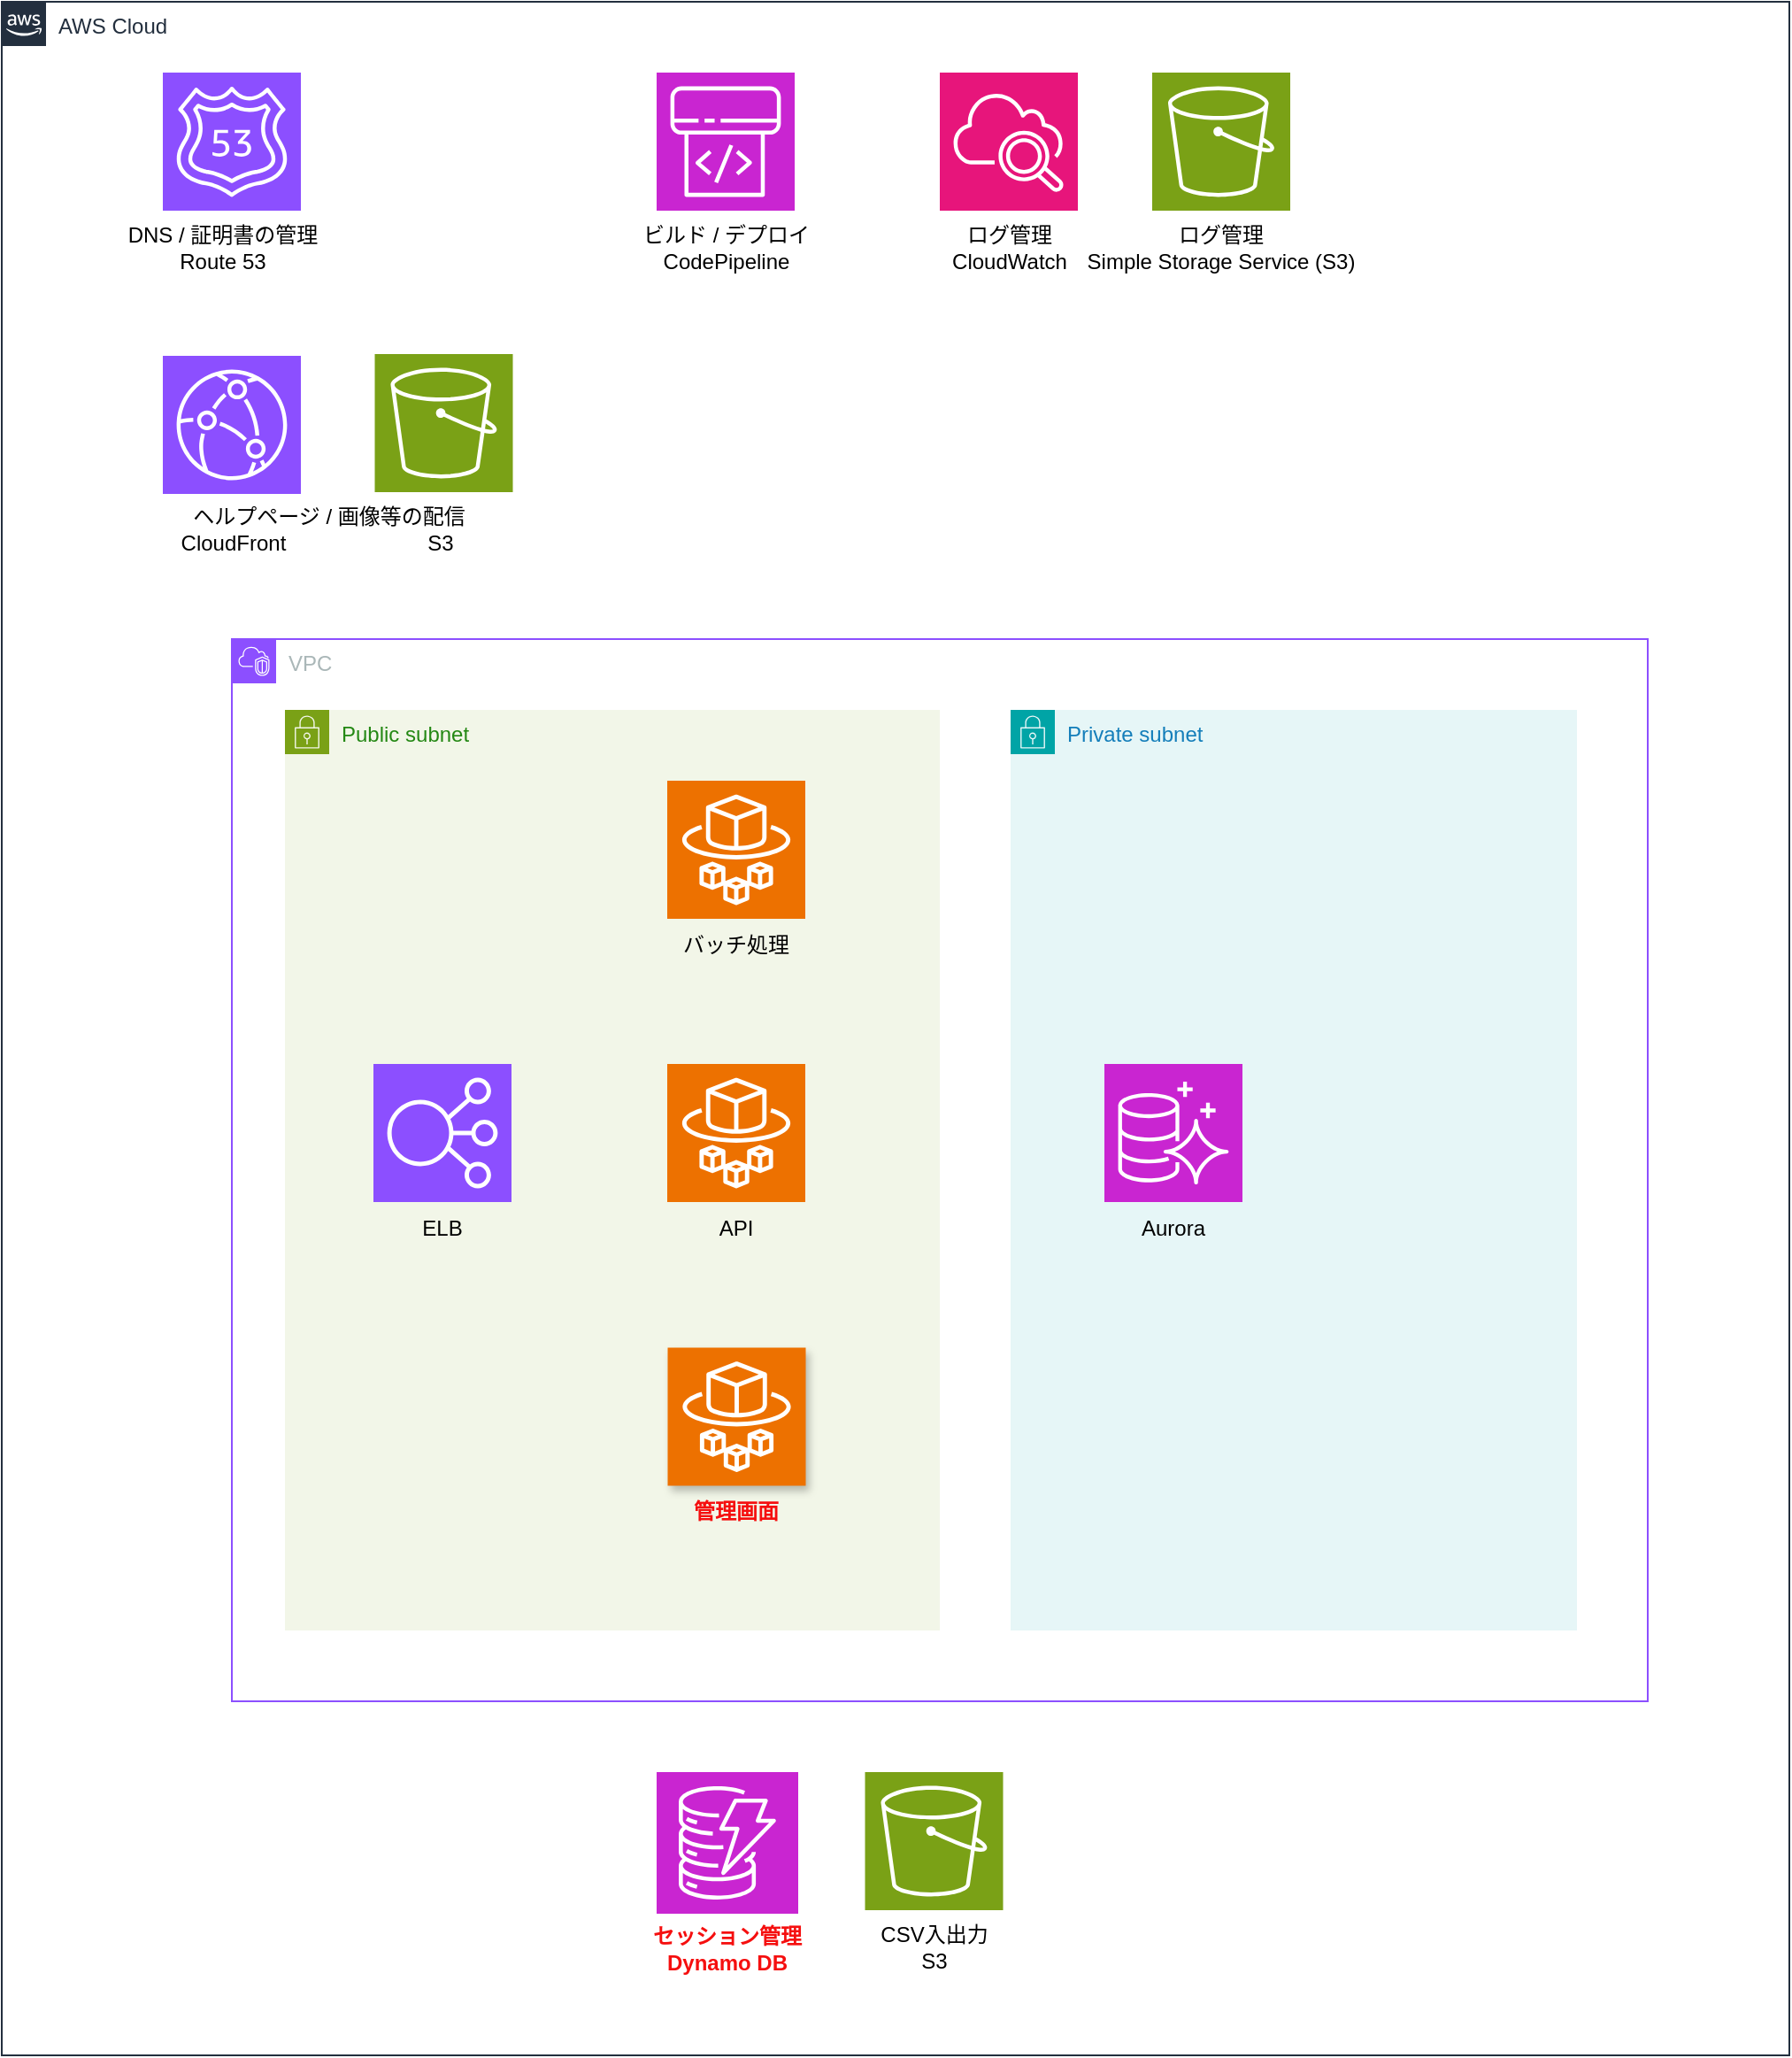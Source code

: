<mxfile version="24.0.7" type="github">
  <diagram name="ページ1" id="Oi9slwg6Us3ZP47cyHEc">
    <mxGraphModel dx="2150" dy="1946" grid="1" gridSize="10" guides="1" tooltips="1" connect="1" arrows="1" fold="1" page="1" pageScale="1" pageWidth="827" pageHeight="1169" math="0" shadow="0">
      <root>
        <mxCell id="0" />
        <mxCell id="1" parent="0" />
        <mxCell id="jqQTEuOriUqX5UfLK2Gr-1" value="Public subnet" style="points=[[0,0],[0.25,0],[0.5,0],[0.75,0],[1,0],[1,0.25],[1,0.5],[1,0.75],[1,1],[0.75,1],[0.5,1],[0.25,1],[0,1],[0,0.75],[0,0.5],[0,0.25]];outlineConnect=0;gradientColor=none;html=1;whiteSpace=wrap;fontSize=12;fontStyle=0;container=1;pointerEvents=0;collapsible=0;recursiveResize=0;shape=mxgraph.aws4.group;grIcon=mxgraph.aws4.group_security_group;grStroke=0;strokeColor=#7AA116;fillColor=#F2F6E8;verticalAlign=top;align=left;spacingLeft=30;fontColor=#248814;dashed=0;" vertex="1" parent="1">
          <mxGeometry x="-50" y="200" width="370" height="520" as="geometry" />
        </mxCell>
        <mxCell id="jqQTEuOriUqX5UfLK2Gr-7" value="" style="sketch=0;points=[[0,0,0],[0.25,0,0],[0.5,0,0],[0.75,0,0],[1,0,0],[0,1,0],[0.25,1,0],[0.5,1,0],[0.75,1,0],[1,1,0],[0,0.25,0],[0,0.5,0],[0,0.75,0],[1,0.25,0],[1,0.5,0],[1,0.75,0]];outlineConnect=0;fontColor=#232F3E;fillColor=#ED7100;strokeColor=#ffffff;dashed=0;verticalLabelPosition=bottom;verticalAlign=top;align=center;html=1;fontSize=12;fontStyle=0;aspect=fixed;shape=mxgraph.aws4.resourceIcon;resIcon=mxgraph.aws4.fargate;" vertex="1" parent="jqQTEuOriUqX5UfLK2Gr-1">
          <mxGeometry x="216" y="40" width="78" height="78" as="geometry" />
        </mxCell>
        <mxCell id="jqQTEuOriUqX5UfLK2Gr-8" value="" style="sketch=0;points=[[0,0,0],[0.25,0,0],[0.5,0,0],[0.75,0,0],[1,0,0],[0,1,0],[0.25,1,0],[0.5,1,0],[0.75,1,0],[1,1,0],[0,0.25,0],[0,0.5,0],[0,0.75,0],[1,0.25,0],[1,0.5,0],[1,0.75,0]];outlineConnect=0;fontColor=#232F3E;fillColor=#ED7100;strokeColor=#ffffff;dashed=0;verticalLabelPosition=bottom;verticalAlign=top;align=center;html=1;fontSize=12;fontStyle=0;aspect=fixed;shape=mxgraph.aws4.resourceIcon;resIcon=mxgraph.aws4.fargate;" vertex="1" parent="jqQTEuOriUqX5UfLK2Gr-1">
          <mxGeometry x="216" y="200" width="78" height="78" as="geometry" />
        </mxCell>
        <mxCell id="jqQTEuOriUqX5UfLK2Gr-9" value="" style="sketch=0;points=[[0,0,0],[0.25,0,0],[0.5,0,0],[0.75,0,0],[1,0,0],[0,1,0],[0.25,1,0],[0.5,1,0],[0.75,1,0],[1,1,0],[0,0.25,0],[0,0.5,0],[0,0.75,0],[1,0.25,0],[1,0.5,0],[1,0.75,0]];outlineConnect=0;fontColor=#232F3E;fillColor=#ED7100;strokeColor=#ffffff;dashed=0;verticalLabelPosition=bottom;verticalAlign=top;align=center;html=1;fontSize=12;fontStyle=0;aspect=fixed;shape=mxgraph.aws4.resourceIcon;resIcon=mxgraph.aws4.fargate;shadow=1;perimeterSpacing=1;strokeWidth=0;" vertex="1" parent="jqQTEuOriUqX5UfLK2Gr-1">
          <mxGeometry x="216" y="360" width="78" height="78" as="geometry" />
        </mxCell>
        <mxCell id="jqQTEuOriUqX5UfLK2Gr-10" value="バッチ処理" style="text;strokeColor=none;align=center;fillColor=none;html=1;verticalAlign=middle;whiteSpace=wrap;rounded=0;" vertex="1" parent="jqQTEuOriUqX5UfLK2Gr-1">
          <mxGeometry x="210" y="118" width="90" height="30" as="geometry" />
        </mxCell>
        <mxCell id="jqQTEuOriUqX5UfLK2Gr-11" value="API" style="text;strokeColor=none;align=center;fillColor=none;html=1;verticalAlign=middle;whiteSpace=wrap;rounded=0;" vertex="1" parent="jqQTEuOriUqX5UfLK2Gr-1">
          <mxGeometry x="210" y="278" width="90" height="30" as="geometry" />
        </mxCell>
        <mxCell id="jqQTEuOriUqX5UfLK2Gr-12" value="管理画面" style="text;strokeColor=none;align=center;fillColor=none;html=1;verticalAlign=middle;whiteSpace=wrap;rounded=0;fontColor=#f50f0f;fontStyle=1" vertex="1" parent="jqQTEuOriUqX5UfLK2Gr-1">
          <mxGeometry x="210" y="438" width="90" height="30" as="geometry" />
        </mxCell>
        <mxCell id="jqQTEuOriUqX5UfLK2Gr-34" value="" style="sketch=0;points=[[0,0,0],[0.25,0,0],[0.5,0,0],[0.75,0,0],[1,0,0],[0,1,0],[0.25,1,0],[0.5,1,0],[0.75,1,0],[1,1,0],[0,0.25,0],[0,0.5,0],[0,0.75,0],[1,0.25,0],[1,0.5,0],[1,0.75,0]];outlineConnect=0;fontColor=#232F3E;fillColor=#8C4FFF;strokeColor=#ffffff;dashed=0;verticalLabelPosition=bottom;verticalAlign=top;align=center;html=1;fontSize=12;fontStyle=0;aspect=fixed;shape=mxgraph.aws4.resourceIcon;resIcon=mxgraph.aws4.elastic_load_balancing;" vertex="1" parent="jqQTEuOriUqX5UfLK2Gr-1">
          <mxGeometry x="50" y="200" width="78" height="78" as="geometry" />
        </mxCell>
        <mxCell id="jqQTEuOriUqX5UfLK2Gr-46" value="ELB" style="text;strokeColor=none;align=center;fillColor=none;html=1;verticalAlign=middle;whiteSpace=wrap;rounded=0;" vertex="1" parent="jqQTEuOriUqX5UfLK2Gr-1">
          <mxGeometry x="44" y="278" width="90" height="30" as="geometry" />
        </mxCell>
        <mxCell id="jqQTEuOriUqX5UfLK2Gr-6" value="Private subnet" style="points=[[0,0],[0.25,0],[0.5,0],[0.75,0],[1,0],[1,0.25],[1,0.5],[1,0.75],[1,1],[0.75,1],[0.5,1],[0.25,1],[0,1],[0,0.75],[0,0.5],[0,0.25]];outlineConnect=0;gradientColor=none;html=1;whiteSpace=wrap;fontSize=12;fontStyle=0;container=1;pointerEvents=0;collapsible=0;recursiveResize=0;shape=mxgraph.aws4.group;grIcon=mxgraph.aws4.group_security_group;grStroke=0;strokeColor=#00A4A6;fillColor=#E6F6F7;verticalAlign=top;align=left;spacingLeft=30;fontColor=#147EBA;dashed=0;" vertex="1" parent="1">
          <mxGeometry x="360" y="200" width="320" height="520" as="geometry" />
        </mxCell>
        <mxCell id="jqQTEuOriUqX5UfLK2Gr-13" value="" style="sketch=0;points=[[0,0,0],[0.25,0,0],[0.5,0,0],[0.75,0,0],[1,0,0],[0,1,0],[0.25,1,0],[0.5,1,0],[0.75,1,0],[1,1,0],[0,0.25,0],[0,0.5,0],[0,0.75,0],[1,0.25,0],[1,0.5,0],[1,0.75,0]];outlineConnect=0;fontColor=#232F3E;fillColor=#C925D1;strokeColor=#ffffff;dashed=0;verticalLabelPosition=bottom;verticalAlign=top;align=center;html=1;fontSize=12;fontStyle=0;aspect=fixed;shape=mxgraph.aws4.resourceIcon;resIcon=mxgraph.aws4.aurora;" vertex="1" parent="jqQTEuOriUqX5UfLK2Gr-6">
          <mxGeometry x="53" y="200" width="78" height="78" as="geometry" />
        </mxCell>
        <mxCell id="jqQTEuOriUqX5UfLK2Gr-16" value="Aurora" style="text;strokeColor=none;align=center;fillColor=none;html=1;verticalAlign=middle;whiteSpace=wrap;rounded=0;" vertex="1" parent="jqQTEuOriUqX5UfLK2Gr-6">
          <mxGeometry x="47" y="278" width="90" height="30" as="geometry" />
        </mxCell>
        <mxCell id="jqQTEuOriUqX5UfLK2Gr-17" value="" style="sketch=0;points=[[0,0,0],[0.25,0,0],[0.5,0,0],[0.75,0,0],[1,0,0],[0,1,0],[0.25,1,0],[0.5,1,0],[0.75,1,0],[1,1,0],[0,0.25,0],[0,0.5,0],[0,0.75,0],[1,0.25,0],[1,0.5,0],[1,0.75,0]];outlineConnect=0;fontColor=#232F3E;fillColor=#C925D1;strokeColor=#ffffff;dashed=0;verticalLabelPosition=bottom;verticalAlign=top;align=center;html=1;fontSize=12;fontStyle=0;aspect=fixed;shape=mxgraph.aws4.resourceIcon;resIcon=mxgraph.aws4.dynamodb;" vertex="1" parent="1">
          <mxGeometry x="160" y="800" width="80" height="80" as="geometry" />
        </mxCell>
        <mxCell id="jqQTEuOriUqX5UfLK2Gr-18" value="&lt;div&gt;セッション管理&lt;/div&gt;Dynamo DB" style="text;strokeColor=none;align=center;fillColor=none;html=1;verticalAlign=middle;whiteSpace=wrap;rounded=0;fontColor=#f50f0f;fontStyle=1" vertex="1" parent="1">
          <mxGeometry x="155" y="885" width="90" height="30" as="geometry" />
        </mxCell>
        <mxCell id="jqQTEuOriUqX5UfLK2Gr-19" value="" style="sketch=0;points=[[0,0,0],[0.25,0,0],[0.5,0,0],[0.75,0,0],[1,0,0],[0,1,0],[0.25,1,0],[0.5,1,0],[0.75,1,0],[1,1,0],[0,0.25,0],[0,0.5,0],[0,0.75,0],[1,0.25,0],[1,0.5,0],[1,0.75,0]];outlineConnect=0;fontColor=#232F3E;fillColor=#C925D1;strokeColor=#ffffff;dashed=0;verticalLabelPosition=bottom;verticalAlign=top;align=center;html=1;fontSize=12;fontStyle=0;aspect=fixed;shape=mxgraph.aws4.resourceIcon;resIcon=mxgraph.aws4.codepipeline;" vertex="1" parent="1">
          <mxGeometry x="160" y="-160" width="78" height="78" as="geometry" />
        </mxCell>
        <mxCell id="jqQTEuOriUqX5UfLK2Gr-27" value="ビルド / デプロイ&lt;div&gt;CodePipeline&lt;/div&gt;" style="text;strokeColor=none;align=center;fillColor=none;html=1;verticalAlign=middle;whiteSpace=wrap;rounded=0;" vertex="1" parent="1">
          <mxGeometry x="136.5" y="-76" width="125" height="30" as="geometry" />
        </mxCell>
        <mxCell id="jqQTEuOriUqX5UfLK2Gr-28" value="" style="sketch=0;points=[[0,0,0],[0.25,0,0],[0.5,0,0],[0.75,0,0],[1,0,0],[0,1,0],[0.25,1,0],[0.5,1,0],[0.75,1,0],[1,1,0],[0,0.25,0],[0,0.5,0],[0,0.75,0],[1,0.25,0],[1,0.5,0],[1,0.75,0]];points=[[0,0,0],[0.25,0,0],[0.5,0,0],[0.75,0,0],[1,0,0],[0,1,0],[0.25,1,0],[0.5,1,0],[0.75,1,0],[1,1,0],[0,0.25,0],[0,0.5,0],[0,0.75,0],[1,0.25,0],[1,0.5,0],[1,0.75,0]];outlineConnect=0;fontColor=#232F3E;fillColor=#E7157B;strokeColor=#ffffff;dashed=0;verticalLabelPosition=bottom;verticalAlign=top;align=center;html=1;fontSize=12;fontStyle=0;aspect=fixed;shape=mxgraph.aws4.resourceIcon;resIcon=mxgraph.aws4.cloudwatch_2;" vertex="1" parent="1">
          <mxGeometry x="320" y="-160" width="78" height="78" as="geometry" />
        </mxCell>
        <mxCell id="jqQTEuOriUqX5UfLK2Gr-29" value="ログ管理&lt;div&gt;CloudWatch&lt;/div&gt;" style="text;strokeColor=none;align=center;fillColor=none;html=1;verticalAlign=middle;whiteSpace=wrap;rounded=0;" vertex="1" parent="1">
          <mxGeometry x="296.5" y="-76" width="125" height="30" as="geometry" />
        </mxCell>
        <mxCell id="jqQTEuOriUqX5UfLK2Gr-30" value="" style="sketch=0;points=[[0,0,0],[0.25,0,0],[0.5,0,0],[0.75,0,0],[1,0,0],[0,1,0],[0.25,1,0],[0.5,1,0],[0.75,1,0],[1,1,0],[0,0.25,0],[0,0.5,0],[0,0.75,0],[1,0.25,0],[1,0.5,0],[1,0.75,0]];outlineConnect=0;fontColor=#232F3E;fillColor=#8C4FFF;strokeColor=#ffffff;dashed=0;verticalLabelPosition=bottom;verticalAlign=top;align=center;html=1;fontSize=12;fontStyle=0;aspect=fixed;shape=mxgraph.aws4.resourceIcon;resIcon=mxgraph.aws4.cloudfront;" vertex="1" parent="1">
          <mxGeometry x="-119" width="78" height="78" as="geometry" />
        </mxCell>
        <mxCell id="jqQTEuOriUqX5UfLK2Gr-31" value="ヘルプページ / 画像等の配信&lt;div&gt;CloudFront&amp;nbsp; &amp;nbsp; &amp;nbsp; &amp;nbsp; &amp;nbsp; &amp;nbsp; &amp;nbsp; &amp;nbsp; &amp;nbsp; &amp;nbsp; &amp;nbsp; &amp;nbsp; S3&amp;nbsp; &amp;nbsp;&amp;nbsp;&lt;/div&gt;" style="text;strokeColor=none;align=center;fillColor=none;html=1;verticalAlign=middle;whiteSpace=wrap;rounded=0;" vertex="1" parent="1">
          <mxGeometry x="-110" y="83" width="170" height="30" as="geometry" />
        </mxCell>
        <mxCell id="jqQTEuOriUqX5UfLK2Gr-32" value="" style="sketch=0;points=[[0,0,0],[0.25,0,0],[0.5,0,0],[0.75,0,0],[1,0,0],[0,1,0],[0.25,1,0],[0.5,1,0],[0.75,1,0],[1,1,0],[0,0.25,0],[0,0.5,0],[0,0.75,0],[1,0.25,0],[1,0.5,0],[1,0.75,0]];outlineConnect=0;fontColor=#232F3E;fillColor=#8C4FFF;strokeColor=#ffffff;dashed=0;verticalLabelPosition=bottom;verticalAlign=top;align=center;html=1;fontSize=12;fontStyle=0;aspect=fixed;shape=mxgraph.aws4.resourceIcon;resIcon=mxgraph.aws4.route_53;" vertex="1" parent="1">
          <mxGeometry x="-119" y="-160" width="78" height="78" as="geometry" />
        </mxCell>
        <mxCell id="jqQTEuOriUqX5UfLK2Gr-33" value="DNS / 証明書の管理&lt;div&gt;Route 53&lt;/div&gt;" style="text;strokeColor=none;align=center;fillColor=none;html=1;verticalAlign=middle;whiteSpace=wrap;rounded=0;" vertex="1" parent="1">
          <mxGeometry x="-170" y="-76" width="170" height="30" as="geometry" />
        </mxCell>
        <mxCell id="jqQTEuOriUqX5UfLK2Gr-47" value="" style="sketch=0;points=[[0,0,0],[0.25,0,0],[0.5,0,0],[0.75,0,0],[1,0,0],[0,1,0],[0.25,1,0],[0.5,1,0],[0.75,1,0],[1,1,0],[0,0.25,0],[0,0.5,0],[0,0.75,0],[1,0.25,0],[1,0.5,0],[1,0.75,0]];outlineConnect=0;fontColor=#232F3E;fillColor=#7AA116;strokeColor=#ffffff;dashed=0;verticalLabelPosition=bottom;verticalAlign=top;align=center;html=1;fontSize=12;fontStyle=0;aspect=fixed;shape=mxgraph.aws4.resourceIcon;resIcon=mxgraph.aws4.s3;" vertex="1" parent="1">
          <mxGeometry x="440" y="-160" width="78" height="78" as="geometry" />
        </mxCell>
        <mxCell id="jqQTEuOriUqX5UfLK2Gr-48" value="ログ管理&lt;div&gt;Simple Storage Service (S3)&lt;/div&gt;" style="text;strokeColor=none;align=center;fillColor=none;html=1;verticalAlign=middle;whiteSpace=wrap;rounded=0;" vertex="1" parent="1">
          <mxGeometry x="382.25" y="-76" width="193.5" height="30" as="geometry" />
        </mxCell>
        <mxCell id="jqQTEuOriUqX5UfLK2Gr-49" value="" style="sketch=0;points=[[0,0,0],[0.25,0,0],[0.5,0,0],[0.75,0,0],[1,0,0],[0,1,0],[0.25,1,0],[0.5,1,0],[0.75,1,0],[1,1,0],[0,0.25,0],[0,0.5,0],[0,0.75,0],[1,0.25,0],[1,0.5,0],[1,0.75,0]];outlineConnect=0;fontColor=#232F3E;fillColor=#7AA116;strokeColor=#ffffff;dashed=0;verticalLabelPosition=bottom;verticalAlign=top;align=center;html=1;fontSize=12;fontStyle=0;aspect=fixed;shape=mxgraph.aws4.resourceIcon;resIcon=mxgraph.aws4.s3;" vertex="1" parent="1">
          <mxGeometry x="0.75" y="-1" width="78" height="78" as="geometry" />
        </mxCell>
        <mxCell id="jqQTEuOriUqX5UfLK2Gr-51" value="" style="sketch=0;points=[[0,0,0],[0.25,0,0],[0.5,0,0],[0.75,0,0],[1,0,0],[0,1,0],[0.25,1,0],[0.5,1,0],[0.75,1,0],[1,1,0],[0,0.25,0],[0,0.5,0],[0,0.75,0],[1,0.25,0],[1,0.5,0],[1,0.75,0]];outlineConnect=0;fontColor=#232F3E;fillColor=#7AA116;strokeColor=#ffffff;dashed=0;verticalLabelPosition=bottom;verticalAlign=top;align=center;html=1;fontSize=12;fontStyle=0;aspect=fixed;shape=mxgraph.aws4.resourceIcon;resIcon=mxgraph.aws4.s3;" vertex="1" parent="1">
          <mxGeometry x="277.75" y="800" width="78" height="78" as="geometry" />
        </mxCell>
        <mxCell id="jqQTEuOriUqX5UfLK2Gr-52" value="CSV入出力&lt;div&gt;S3&lt;/div&gt;" style="text;strokeColor=none;align=center;fillColor=none;html=1;verticalAlign=middle;whiteSpace=wrap;rounded=0;" vertex="1" parent="1">
          <mxGeometry x="220" y="884" width="193.5" height="30" as="geometry" />
        </mxCell>
        <mxCell id="jqQTEuOriUqX5UfLK2Gr-55" value="VPC" style="points=[[0,0],[0.25,0],[0.5,0],[0.75,0],[1,0],[1,0.25],[1,0.5],[1,0.75],[1,1],[0.75,1],[0.5,1],[0.25,1],[0,1],[0,0.75],[0,0.5],[0,0.25]];outlineConnect=0;gradientColor=none;html=1;whiteSpace=wrap;fontSize=12;fontStyle=0;container=1;pointerEvents=0;collapsible=0;recursiveResize=0;shape=mxgraph.aws4.group;grIcon=mxgraph.aws4.group_vpc2;strokeColor=#8C4FFF;fillColor=none;verticalAlign=top;align=left;spacingLeft=30;fontColor=#AAB7B8;dashed=0;" vertex="1" parent="1">
          <mxGeometry x="-80" y="160" width="800" height="600" as="geometry" />
        </mxCell>
        <mxCell id="jqQTEuOriUqX5UfLK2Gr-56" value="AWS Cloud" style="points=[[0,0],[0.25,0],[0.5,0],[0.75,0],[1,0],[1,0.25],[1,0.5],[1,0.75],[1,1],[0.75,1],[0.5,1],[0.25,1],[0,1],[0,0.75],[0,0.5],[0,0.25]];outlineConnect=0;gradientColor=none;html=1;whiteSpace=wrap;fontSize=12;fontStyle=0;container=1;pointerEvents=0;collapsible=0;recursiveResize=0;shape=mxgraph.aws4.group;grIcon=mxgraph.aws4.group_aws_cloud_alt;strokeColor=#232F3E;fillColor=none;verticalAlign=top;align=left;spacingLeft=30;fontColor=#232F3E;dashed=0;" vertex="1" parent="1">
          <mxGeometry x="-210" y="-200" width="1010" height="1160" as="geometry" />
        </mxCell>
      </root>
    </mxGraphModel>
  </diagram>
</mxfile>
